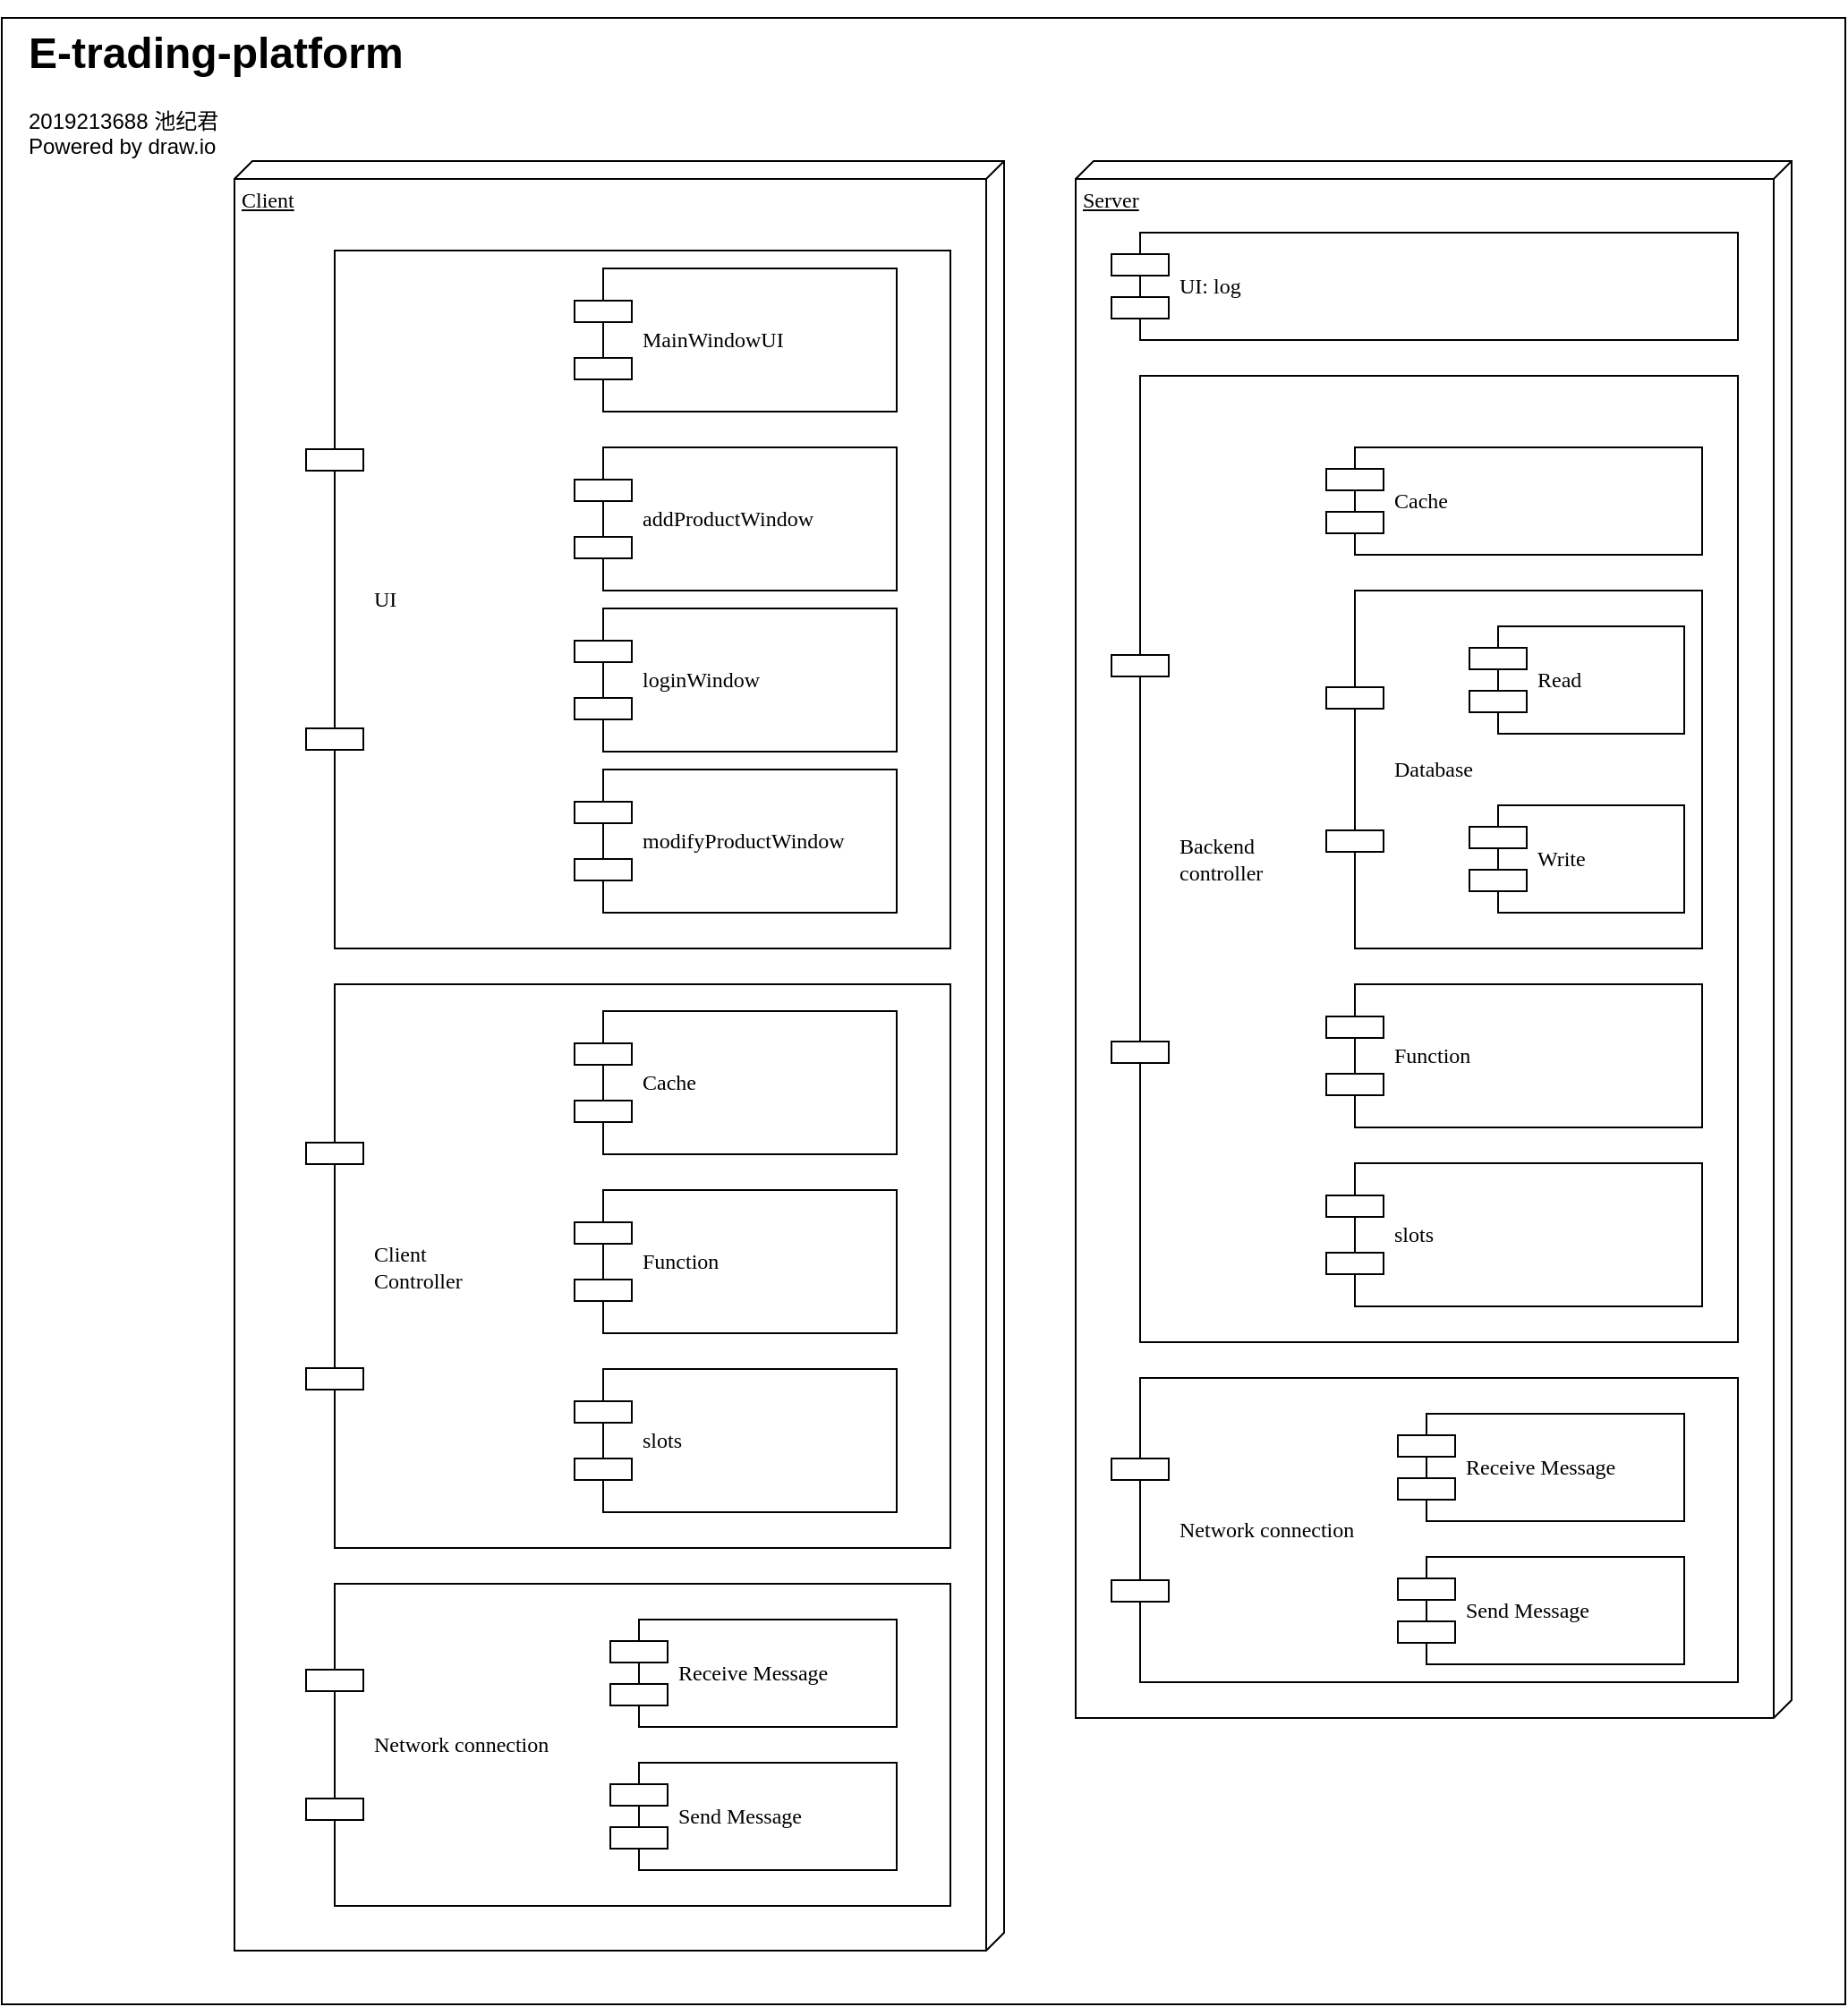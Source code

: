 <mxfile version="13.7.9" type="device"><diagram name="Page-1" id="5f0bae14-7c28-e335-631c-24af17079c00"><mxGraphModel dx="1278" dy="995" grid="1" gridSize="10" guides="1" tooltips="1" connect="1" arrows="1" fold="1" page="1" pageScale="1" pageWidth="1100" pageHeight="850" background="#ffffff" math="0" shadow="0"><root><mxCell id="0"/><mxCell id="1" parent="0"/><mxCell id="7j4CXgQosSItNgrppvQt-3" value="" style="rounded=0;whiteSpace=wrap;html=1;" vertex="1" parent="1"><mxGeometry x="40" y="40" width="1030" height="1110" as="geometry"/></mxCell><mxCell id="7j4CXgQosSItNgrppvQt-17" value="Server" style="verticalAlign=top;align=left;spacingTop=8;spacingLeft=2;spacingRight=12;shape=cube;size=10;direction=south;fontStyle=4;html=1;rounded=0;shadow=0;comic=0;labelBackgroundColor=none;strokeWidth=1;fontFamily=Verdana;fontSize=12" vertex="1" parent="1"><mxGeometry x="640" y="120" width="400" height="870" as="geometry"/></mxCell><mxCell id="7j4CXgQosSItNgrppvQt-4" value="&lt;h1&gt;E-trading-platform&lt;/h1&gt;&lt;div&gt;2019213688 池纪君&lt;/div&gt;&lt;div&gt;Powered by draw.io&lt;/div&gt;" style="text;html=1;strokeColor=none;fillColor=none;spacing=5;spacingTop=-20;whiteSpace=wrap;overflow=hidden;rounded=0;" vertex="1" parent="1"><mxGeometry x="50" y="40" width="220" height="100" as="geometry"/></mxCell><mxCell id="7j4CXgQosSItNgrppvQt-6" value="Client" style="verticalAlign=top;align=left;spacingTop=8;spacingLeft=2;spacingRight=12;shape=cube;size=10;direction=south;fontStyle=4;html=1;rounded=0;shadow=0;comic=0;labelBackgroundColor=none;strokeWidth=1;fontFamily=Verdana;fontSize=12" vertex="1" parent="1"><mxGeometry x="170" y="120" width="430" height="1000" as="geometry"/></mxCell><mxCell id="7j4CXgQosSItNgrppvQt-13" value="UI" style="shape=component;align=left;spacingLeft=36;rounded=0;shadow=0;comic=0;labelBackgroundColor=none;strokeWidth=1;fontFamily=Verdana;fontSize=12;html=1;" vertex="1" parent="1"><mxGeometry x="210" y="170" width="360" height="390" as="geometry"/></mxCell><mxCell id="7j4CXgQosSItNgrppvQt-14" value="Client&lt;br&gt;Controller" style="shape=component;align=left;spacingLeft=36;rounded=0;shadow=0;comic=0;labelBackgroundColor=none;strokeWidth=1;fontFamily=Verdana;fontSize=12;html=1;" vertex="1" parent="1"><mxGeometry x="210" y="580" width="360" height="315" as="geometry"/></mxCell><mxCell id="7j4CXgQosSItNgrppvQt-18" value="Backend&lt;br&gt;controller" style="shape=component;align=left;spacingLeft=36;rounded=0;shadow=0;comic=0;labelBackgroundColor=none;strokeWidth=1;fontFamily=Verdana;fontSize=12;html=1;" vertex="1" parent="1"><mxGeometry x="660" y="240" width="350" height="540" as="geometry"/></mxCell><mxCell id="7j4CXgQosSItNgrppvQt-16" value="Cache" style="shape=component;align=left;spacingLeft=36;rounded=0;shadow=0;comic=0;labelBackgroundColor=none;strokeWidth=1;fontFamily=Verdana;fontSize=12;html=1;" vertex="1" parent="1"><mxGeometry x="780" y="280" width="210" height="60" as="geometry"/></mxCell><mxCell id="7j4CXgQosSItNgrppvQt-20" value="UI: log" style="shape=component;align=left;spacingLeft=36;rounded=0;shadow=0;comic=0;labelBackgroundColor=none;strokeWidth=1;fontFamily=Verdana;fontSize=12;html=1;" vertex="1" parent="1"><mxGeometry x="660" y="160" width="350" height="60" as="geometry"/></mxCell><mxCell id="7j4CXgQosSItNgrppvQt-28" value="MainWindowUI" style="shape=component;align=left;spacingLeft=36;rounded=0;shadow=0;comic=0;labelBackgroundColor=none;strokeWidth=1;fontFamily=Verdana;fontSize=12;html=1;" vertex="1" parent="1"><mxGeometry x="360" y="180" width="180" height="80" as="geometry"/></mxCell><mxCell id="7j4CXgQosSItNgrppvQt-29" value="addProductWindow" style="shape=component;align=left;spacingLeft=36;rounded=0;shadow=0;comic=0;labelBackgroundColor=none;strokeWidth=1;fontFamily=Verdana;fontSize=12;html=1;" vertex="1" parent="1"><mxGeometry x="360" y="280" width="180" height="80" as="geometry"/></mxCell><mxCell id="7j4CXgQosSItNgrppvQt-30" value="loginWindow" style="shape=component;align=left;spacingLeft=36;rounded=0;shadow=0;comic=0;labelBackgroundColor=none;strokeWidth=1;fontFamily=Verdana;fontSize=12;html=1;" vertex="1" parent="1"><mxGeometry x="360" y="370" width="180" height="80" as="geometry"/></mxCell><mxCell id="7j4CXgQosSItNgrppvQt-31" value="modifyProductWindow" style="shape=component;align=left;spacingLeft=36;rounded=0;shadow=0;comic=0;labelBackgroundColor=none;strokeWidth=1;fontFamily=Verdana;fontSize=12;html=1;" vertex="1" parent="1"><mxGeometry x="360" y="460" width="180" height="80" as="geometry"/></mxCell><mxCell id="7j4CXgQosSItNgrppvQt-33" value="Network connection" style="shape=component;align=left;spacingLeft=36;rounded=0;shadow=0;comic=0;labelBackgroundColor=none;strokeWidth=1;fontFamily=Verdana;fontSize=12;html=1;" vertex="1" parent="1"><mxGeometry x="660" y="800" width="350" height="170" as="geometry"/></mxCell><mxCell id="7j4CXgQosSItNgrppvQt-34" value="Cache" style="shape=component;align=left;spacingLeft=36;rounded=0;shadow=0;comic=0;labelBackgroundColor=none;strokeWidth=1;fontFamily=Verdana;fontSize=12;html=1;" vertex="1" parent="1"><mxGeometry x="360" y="595" width="180" height="80" as="geometry"/></mxCell><mxCell id="7j4CXgQosSItNgrppvQt-35" value="Function" style="shape=component;align=left;spacingLeft=36;rounded=0;shadow=0;comic=0;labelBackgroundColor=none;strokeWidth=1;fontFamily=Verdana;fontSize=12;html=1;" vertex="1" parent="1"><mxGeometry x="360" y="695" width="180" height="80" as="geometry"/></mxCell><mxCell id="7j4CXgQosSItNgrppvQt-36" value="Network connection" style="shape=component;align=left;spacingLeft=36;rounded=0;shadow=0;comic=0;labelBackgroundColor=none;strokeWidth=1;fontFamily=Verdana;fontSize=12;html=1;" vertex="1" parent="1"><mxGeometry x="210" y="915" width="360" height="180" as="geometry"/></mxCell><mxCell id="7j4CXgQosSItNgrppvQt-38" value="Receive Message" style="shape=component;align=left;spacingLeft=36;rounded=0;shadow=0;comic=0;labelBackgroundColor=none;strokeWidth=1;fontFamily=Verdana;fontSize=12;html=1;" vertex="1" parent="1"><mxGeometry x="380" y="935" width="160" height="60" as="geometry"/></mxCell><mxCell id="7j4CXgQosSItNgrppvQt-40" value="Send Message" style="shape=component;align=left;spacingLeft=36;rounded=0;shadow=0;comic=0;labelBackgroundColor=none;strokeWidth=1;fontFamily=Verdana;fontSize=12;html=1;" vertex="1" parent="1"><mxGeometry x="380" y="1015" width="160" height="60" as="geometry"/></mxCell><mxCell id="7j4CXgQosSItNgrppvQt-41" value="Receive Message" style="shape=component;align=left;spacingLeft=36;rounded=0;shadow=0;comic=0;labelBackgroundColor=none;strokeWidth=1;fontFamily=Verdana;fontSize=12;html=1;" vertex="1" parent="1"><mxGeometry x="820" y="820" width="160" height="60" as="geometry"/></mxCell><mxCell id="7j4CXgQosSItNgrppvQt-42" value="Send Message" style="shape=component;align=left;spacingLeft=36;rounded=0;shadow=0;comic=0;labelBackgroundColor=none;strokeWidth=1;fontFamily=Verdana;fontSize=12;html=1;" vertex="1" parent="1"><mxGeometry x="820" y="900" width="160" height="60" as="geometry"/></mxCell><mxCell id="7j4CXgQosSItNgrppvQt-43" value="Function" style="shape=component;align=left;spacingLeft=36;rounded=0;shadow=0;comic=0;labelBackgroundColor=none;strokeWidth=1;fontFamily=Verdana;fontSize=12;html=1;" vertex="1" parent="1"><mxGeometry x="780" y="580" width="210" height="80" as="geometry"/></mxCell><mxCell id="7j4CXgQosSItNgrppvQt-44" value="Database" style="shape=component;align=left;spacingLeft=36;rounded=0;shadow=0;comic=0;labelBackgroundColor=none;strokeWidth=1;fontFamily=Verdana;fontSize=12;html=1;" vertex="1" parent="1"><mxGeometry x="780" y="360" width="210" height="200" as="geometry"/></mxCell><mxCell id="7j4CXgQosSItNgrppvQt-45" value="Read" style="shape=component;align=left;spacingLeft=36;rounded=0;shadow=0;comic=0;labelBackgroundColor=none;strokeWidth=1;fontFamily=Verdana;fontSize=12;html=1;" vertex="1" parent="1"><mxGeometry x="860" y="380" width="120" height="60" as="geometry"/></mxCell><mxCell id="7j4CXgQosSItNgrppvQt-46" value="Write" style="shape=component;align=left;spacingLeft=36;rounded=0;shadow=0;comic=0;labelBackgroundColor=none;strokeWidth=1;fontFamily=Verdana;fontSize=12;html=1;" vertex="1" parent="1"><mxGeometry x="860" y="480" width="120" height="60" as="geometry"/></mxCell><mxCell id="7j4CXgQosSItNgrppvQt-47" value="slots" style="shape=component;align=left;spacingLeft=36;rounded=0;shadow=0;comic=0;labelBackgroundColor=none;strokeWidth=1;fontFamily=Verdana;fontSize=12;html=1;" vertex="1" parent="1"><mxGeometry x="780" y="680" width="210" height="80" as="geometry"/></mxCell><mxCell id="7j4CXgQosSItNgrppvQt-48" value="slots" style="shape=component;align=left;spacingLeft=36;rounded=0;shadow=0;comic=0;labelBackgroundColor=none;strokeWidth=1;fontFamily=Verdana;fontSize=12;html=1;" vertex="1" parent="1"><mxGeometry x="360" y="795" width="180" height="80" as="geometry"/></mxCell></root></mxGraphModel></diagram></mxfile>
